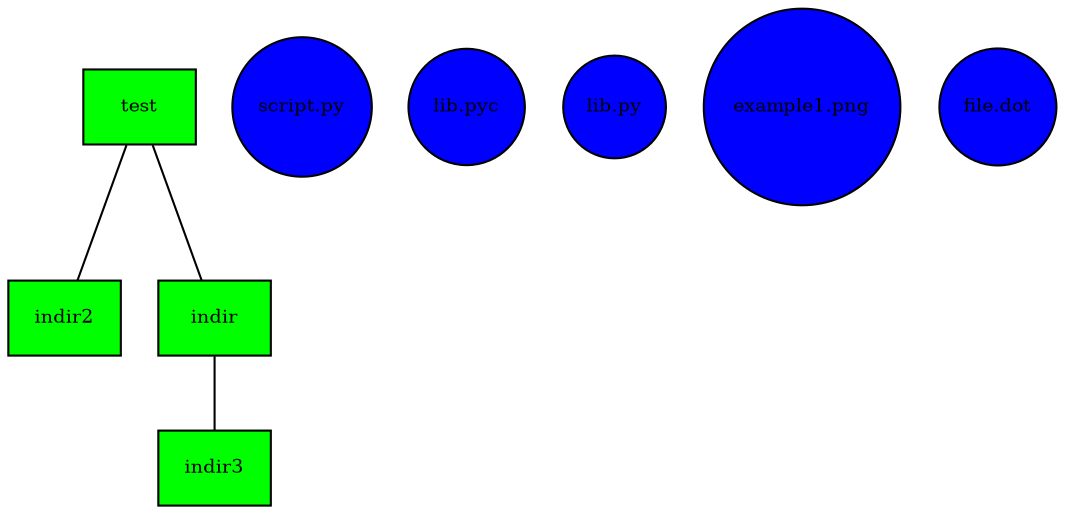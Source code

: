 graph graphname {node [shape="box", style="filled", fillcolor="green", fontcolor="black", fontsize="9"];
"test";
"test"--"indir2";
"test"--"indir";
"indir"--"indir3";

subgraph "test"{
node [shape="circle", style="filled", fillcolor="blue",fontcolor="black"];
}
subgraph "indir2"{
node [shape="circle", style="filled", fillcolor="blue",fontcolor="black"];
"script.py";
}
subgraph "indir"{
node [shape="circle", style="filled", fillcolor="blue",fontcolor="black"];
}
subgraph "indir3"{
node [shape="circle", style="filled", fillcolor="blue",fontcolor="black"];
"lib.pyc";
"lib.py";
"example1.png";
"file.dot";
}
}
